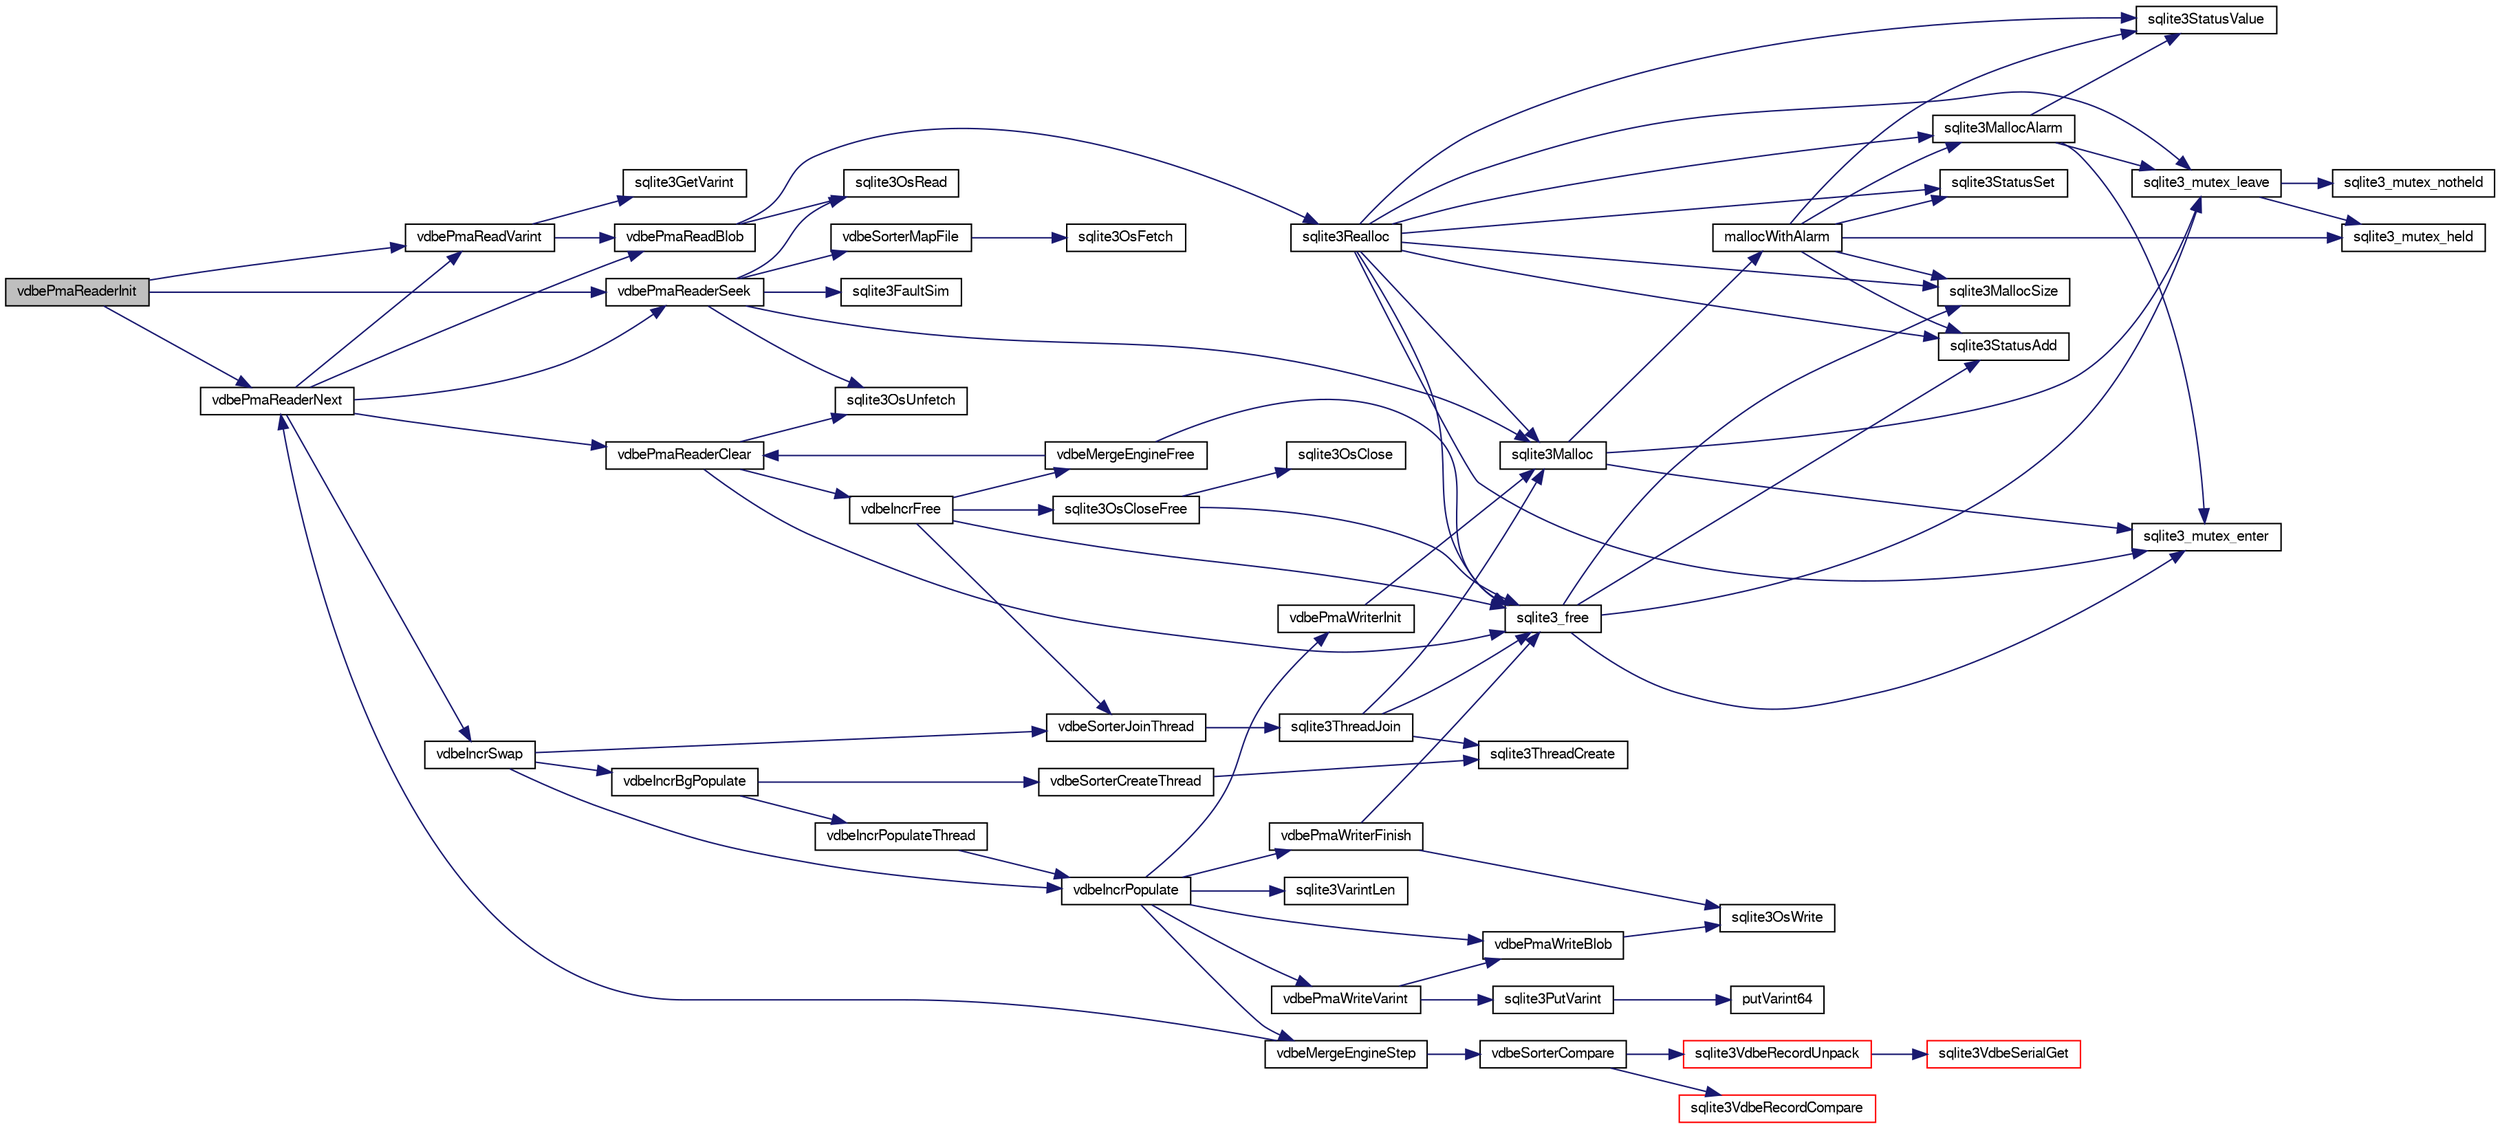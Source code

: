 digraph "vdbePmaReaderInit"
{
  edge [fontname="FreeSans",fontsize="10",labelfontname="FreeSans",labelfontsize="10"];
  node [fontname="FreeSans",fontsize="10",shape=record];
  rankdir="LR";
  Node872453 [label="vdbePmaReaderInit",height=0.2,width=0.4,color="black", fillcolor="grey75", style="filled", fontcolor="black"];
  Node872453 -> Node872454 [color="midnightblue",fontsize="10",style="solid",fontname="FreeSans"];
  Node872454 [label="vdbePmaReaderSeek",height=0.2,width=0.4,color="black", fillcolor="white", style="filled",URL="$sqlite3_8c.html#a2a5cefd3f6bc43af80ad2be35b2528d7"];
  Node872454 -> Node872455 [color="midnightblue",fontsize="10",style="solid",fontname="FreeSans"];
  Node872455 [label="sqlite3FaultSim",height=0.2,width=0.4,color="black", fillcolor="white", style="filled",URL="$sqlite3_8c.html#a609068924de458ce924b87b332d8d67b"];
  Node872454 -> Node872456 [color="midnightblue",fontsize="10",style="solid",fontname="FreeSans"];
  Node872456 [label="sqlite3OsUnfetch",height=0.2,width=0.4,color="black", fillcolor="white", style="filled",URL="$sqlite3_8c.html#abc0da72cb8b8989cf8708b572fe5fef4"];
  Node872454 -> Node872457 [color="midnightblue",fontsize="10",style="solid",fontname="FreeSans"];
  Node872457 [label="vdbeSorterMapFile",height=0.2,width=0.4,color="black", fillcolor="white", style="filled",URL="$sqlite3_8c.html#a610ddce0887ef6fbde17a840a1cb31bc"];
  Node872457 -> Node872458 [color="midnightblue",fontsize="10",style="solid",fontname="FreeSans"];
  Node872458 [label="sqlite3OsFetch",height=0.2,width=0.4,color="black", fillcolor="white", style="filled",URL="$sqlite3_8c.html#ab5b9137b375d5d8a8c216a644056cba7"];
  Node872454 -> Node872459 [color="midnightblue",fontsize="10",style="solid",fontname="FreeSans"];
  Node872459 [label="sqlite3Malloc",height=0.2,width=0.4,color="black", fillcolor="white", style="filled",URL="$sqlite3_8c.html#a361a2eaa846b1885f123abe46f5d8b2b"];
  Node872459 -> Node872460 [color="midnightblue",fontsize="10",style="solid",fontname="FreeSans"];
  Node872460 [label="sqlite3_mutex_enter",height=0.2,width=0.4,color="black", fillcolor="white", style="filled",URL="$sqlite3_8c.html#a1c12cde690bd89f104de5cbad12a6bf5"];
  Node872459 -> Node872461 [color="midnightblue",fontsize="10",style="solid",fontname="FreeSans"];
  Node872461 [label="mallocWithAlarm",height=0.2,width=0.4,color="black", fillcolor="white", style="filled",URL="$sqlite3_8c.html#ab070d5cf8e48ec8a6a43cf025d48598b"];
  Node872461 -> Node872462 [color="midnightblue",fontsize="10",style="solid",fontname="FreeSans"];
  Node872462 [label="sqlite3_mutex_held",height=0.2,width=0.4,color="black", fillcolor="white", style="filled",URL="$sqlite3_8c.html#acf77da68932b6bc163c5e68547ecc3e7"];
  Node872461 -> Node872463 [color="midnightblue",fontsize="10",style="solid",fontname="FreeSans"];
  Node872463 [label="sqlite3StatusSet",height=0.2,width=0.4,color="black", fillcolor="white", style="filled",URL="$sqlite3_8c.html#afec7586c01fcb5ea17dc9d7725a589d9"];
  Node872461 -> Node872464 [color="midnightblue",fontsize="10",style="solid",fontname="FreeSans"];
  Node872464 [label="sqlite3StatusValue",height=0.2,width=0.4,color="black", fillcolor="white", style="filled",URL="$sqlite3_8c.html#a30b8ac296c6e200c1fa57708d52c6ef6"];
  Node872461 -> Node872465 [color="midnightblue",fontsize="10",style="solid",fontname="FreeSans"];
  Node872465 [label="sqlite3MallocAlarm",height=0.2,width=0.4,color="black", fillcolor="white", style="filled",URL="$sqlite3_8c.html#ada66988e8471d1198f3219c062377508"];
  Node872465 -> Node872464 [color="midnightblue",fontsize="10",style="solid",fontname="FreeSans"];
  Node872465 -> Node872466 [color="midnightblue",fontsize="10",style="solid",fontname="FreeSans"];
  Node872466 [label="sqlite3_mutex_leave",height=0.2,width=0.4,color="black", fillcolor="white", style="filled",URL="$sqlite3_8c.html#a5838d235601dbd3c1fa993555c6bcc93"];
  Node872466 -> Node872462 [color="midnightblue",fontsize="10",style="solid",fontname="FreeSans"];
  Node872466 -> Node872467 [color="midnightblue",fontsize="10",style="solid",fontname="FreeSans"];
  Node872467 [label="sqlite3_mutex_notheld",height=0.2,width=0.4,color="black", fillcolor="white", style="filled",URL="$sqlite3_8c.html#a83967c837c1c000d3b5adcfaa688f5dc"];
  Node872465 -> Node872460 [color="midnightblue",fontsize="10",style="solid",fontname="FreeSans"];
  Node872461 -> Node872468 [color="midnightblue",fontsize="10",style="solid",fontname="FreeSans"];
  Node872468 [label="sqlite3MallocSize",height=0.2,width=0.4,color="black", fillcolor="white", style="filled",URL="$sqlite3_8c.html#acf5d2a5f35270bafb050bd2def576955"];
  Node872461 -> Node872469 [color="midnightblue",fontsize="10",style="solid",fontname="FreeSans"];
  Node872469 [label="sqlite3StatusAdd",height=0.2,width=0.4,color="black", fillcolor="white", style="filled",URL="$sqlite3_8c.html#afa029f93586aeab4cc85360905dae9cd"];
  Node872459 -> Node872466 [color="midnightblue",fontsize="10",style="solid",fontname="FreeSans"];
  Node872454 -> Node872470 [color="midnightblue",fontsize="10",style="solid",fontname="FreeSans"];
  Node872470 [label="sqlite3OsRead",height=0.2,width=0.4,color="black", fillcolor="white", style="filled",URL="$sqlite3_8c.html#a98ef6b5ed82299d2efc0b5f9e41c877d"];
  Node872453 -> Node872471 [color="midnightblue",fontsize="10",style="solid",fontname="FreeSans"];
  Node872471 [label="vdbePmaReadVarint",height=0.2,width=0.4,color="black", fillcolor="white", style="filled",URL="$sqlite3_8c.html#a230651a7f4509d1a0e6059c8cd9cca12"];
  Node872471 -> Node872472 [color="midnightblue",fontsize="10",style="solid",fontname="FreeSans"];
  Node872472 [label="sqlite3GetVarint",height=0.2,width=0.4,color="black", fillcolor="white", style="filled",URL="$sqlite3_8c.html#aaac8f2be1601dacf4195ac5d92380533"];
  Node872471 -> Node872473 [color="midnightblue",fontsize="10",style="solid",fontname="FreeSans"];
  Node872473 [label="vdbePmaReadBlob",height=0.2,width=0.4,color="black", fillcolor="white", style="filled",URL="$sqlite3_8c.html#a304cb013c04dad8db7d758f6ed5cd3f5"];
  Node872473 -> Node872470 [color="midnightblue",fontsize="10",style="solid",fontname="FreeSans"];
  Node872473 -> Node872474 [color="midnightblue",fontsize="10",style="solid",fontname="FreeSans"];
  Node872474 [label="sqlite3Realloc",height=0.2,width=0.4,color="black", fillcolor="white", style="filled",URL="$sqlite3_8c.html#ad53aefdfc088f622e23ffe838201fe22"];
  Node872474 -> Node872459 [color="midnightblue",fontsize="10",style="solid",fontname="FreeSans"];
  Node872474 -> Node872475 [color="midnightblue",fontsize="10",style="solid",fontname="FreeSans"];
  Node872475 [label="sqlite3_free",height=0.2,width=0.4,color="black", fillcolor="white", style="filled",URL="$sqlite3_8c.html#a6552349e36a8a691af5487999ab09519"];
  Node872475 -> Node872460 [color="midnightblue",fontsize="10",style="solid",fontname="FreeSans"];
  Node872475 -> Node872469 [color="midnightblue",fontsize="10",style="solid",fontname="FreeSans"];
  Node872475 -> Node872468 [color="midnightblue",fontsize="10",style="solid",fontname="FreeSans"];
  Node872475 -> Node872466 [color="midnightblue",fontsize="10",style="solid",fontname="FreeSans"];
  Node872474 -> Node872468 [color="midnightblue",fontsize="10",style="solid",fontname="FreeSans"];
  Node872474 -> Node872460 [color="midnightblue",fontsize="10",style="solid",fontname="FreeSans"];
  Node872474 -> Node872463 [color="midnightblue",fontsize="10",style="solid",fontname="FreeSans"];
  Node872474 -> Node872464 [color="midnightblue",fontsize="10",style="solid",fontname="FreeSans"];
  Node872474 -> Node872465 [color="midnightblue",fontsize="10",style="solid",fontname="FreeSans"];
  Node872474 -> Node872469 [color="midnightblue",fontsize="10",style="solid",fontname="FreeSans"];
  Node872474 -> Node872466 [color="midnightblue",fontsize="10",style="solid",fontname="FreeSans"];
  Node872453 -> Node872476 [color="midnightblue",fontsize="10",style="solid",fontname="FreeSans"];
  Node872476 [label="vdbePmaReaderNext",height=0.2,width=0.4,color="black", fillcolor="white", style="filled",URL="$sqlite3_8c.html#af63a38a01ef1374e7a717f83c2ccf648"];
  Node872476 -> Node872477 [color="midnightblue",fontsize="10",style="solid",fontname="FreeSans"];
  Node872477 [label="vdbeIncrSwap",height=0.2,width=0.4,color="black", fillcolor="white", style="filled",URL="$sqlite3_8c.html#a8f7f6718c318c3268d28964e2b983225"];
  Node872477 -> Node872478 [color="midnightblue",fontsize="10",style="solid",fontname="FreeSans"];
  Node872478 [label="vdbeSorterJoinThread",height=0.2,width=0.4,color="black", fillcolor="white", style="filled",URL="$sqlite3_8c.html#a4e60b28b8975e8e1e4fa2059c12561f0"];
  Node872478 -> Node872479 [color="midnightblue",fontsize="10",style="solid",fontname="FreeSans"];
  Node872479 [label="sqlite3ThreadJoin",height=0.2,width=0.4,color="black", fillcolor="white", style="filled",URL="$sqlite3_8c.html#a5d675a90f2ab38ee6ca70a0a6345e225"];
  Node872479 -> Node872475 [color="midnightblue",fontsize="10",style="solid",fontname="FreeSans"];
  Node872479 -> Node872480 [color="midnightblue",fontsize="10",style="solid",fontname="FreeSans"];
  Node872480 [label="sqlite3ThreadCreate",height=0.2,width=0.4,color="black", fillcolor="white", style="filled",URL="$sqlite3_8c.html#a7dcba51ea870cc37833e5b2a5a157bef"];
  Node872479 -> Node872459 [color="midnightblue",fontsize="10",style="solid",fontname="FreeSans"];
  Node872477 -> Node872481 [color="midnightblue",fontsize="10",style="solid",fontname="FreeSans"];
  Node872481 [label="vdbeIncrBgPopulate",height=0.2,width=0.4,color="black", fillcolor="white", style="filled",URL="$sqlite3_8c.html#ac7fcc18f338b99f560b8ce2ad5ced444"];
  Node872481 -> Node872482 [color="midnightblue",fontsize="10",style="solid",fontname="FreeSans"];
  Node872482 [label="vdbeSorterCreateThread",height=0.2,width=0.4,color="black", fillcolor="white", style="filled",URL="$sqlite3_8c.html#a720f35765c34e9002b126082c44271bb"];
  Node872482 -> Node872480 [color="midnightblue",fontsize="10",style="solid",fontname="FreeSans"];
  Node872481 -> Node872483 [color="midnightblue",fontsize="10",style="solid",fontname="FreeSans"];
  Node872483 [label="vdbeIncrPopulateThread",height=0.2,width=0.4,color="black", fillcolor="white", style="filled",URL="$sqlite3_8c.html#ae7c977e9bc712052464f45c67e95847b"];
  Node872483 -> Node872484 [color="midnightblue",fontsize="10",style="solid",fontname="FreeSans"];
  Node872484 [label="vdbeIncrPopulate",height=0.2,width=0.4,color="black", fillcolor="white", style="filled",URL="$sqlite3_8c.html#a157a9f79260999f8f5f336d246f7b1bd"];
  Node872484 -> Node872485 [color="midnightblue",fontsize="10",style="solid",fontname="FreeSans"];
  Node872485 [label="vdbePmaWriterInit",height=0.2,width=0.4,color="black", fillcolor="white", style="filled",URL="$sqlite3_8c.html#add2341e0ef2818676d3e8e2245c26444"];
  Node872485 -> Node872459 [color="midnightblue",fontsize="10",style="solid",fontname="FreeSans"];
  Node872484 -> Node872486 [color="midnightblue",fontsize="10",style="solid",fontname="FreeSans"];
  Node872486 [label="sqlite3VarintLen",height=0.2,width=0.4,color="black", fillcolor="white", style="filled",URL="$sqlite3_8c.html#a7ef2f973d52f5d21b856d4bed6bb1fec"];
  Node872484 -> Node872487 [color="midnightblue",fontsize="10",style="solid",fontname="FreeSans"];
  Node872487 [label="vdbePmaWriteVarint",height=0.2,width=0.4,color="black", fillcolor="white", style="filled",URL="$sqlite3_8c.html#aad57491b31c37e673a40a35d7129777b"];
  Node872487 -> Node872488 [color="midnightblue",fontsize="10",style="solid",fontname="FreeSans"];
  Node872488 [label="sqlite3PutVarint",height=0.2,width=0.4,color="black", fillcolor="white", style="filled",URL="$sqlite3_8c.html#a89360605369969b4b3d6a9067c648d14"];
  Node872488 -> Node872489 [color="midnightblue",fontsize="10",style="solid",fontname="FreeSans"];
  Node872489 [label="putVarint64",height=0.2,width=0.4,color="black", fillcolor="white", style="filled",URL="$sqlite3_8c.html#a96ae471c96f39c74e9eb9f56781634e0"];
  Node872487 -> Node872490 [color="midnightblue",fontsize="10",style="solid",fontname="FreeSans"];
  Node872490 [label="vdbePmaWriteBlob",height=0.2,width=0.4,color="black", fillcolor="white", style="filled",URL="$sqlite3_8c.html#ab86066e4f912cd54aac5cbdb550c6e73"];
  Node872490 -> Node872491 [color="midnightblue",fontsize="10",style="solid",fontname="FreeSans"];
  Node872491 [label="sqlite3OsWrite",height=0.2,width=0.4,color="black", fillcolor="white", style="filled",URL="$sqlite3_8c.html#a1eea7ec327af84c05b4dd4cc075a537f"];
  Node872484 -> Node872490 [color="midnightblue",fontsize="10",style="solid",fontname="FreeSans"];
  Node872484 -> Node872492 [color="midnightblue",fontsize="10",style="solid",fontname="FreeSans"];
  Node872492 [label="vdbeMergeEngineStep",height=0.2,width=0.4,color="black", fillcolor="white", style="filled",URL="$sqlite3_8c.html#a36af2b5bd30bb2d097a185ce7b349aed"];
  Node872492 -> Node872476 [color="midnightblue",fontsize="10",style="solid",fontname="FreeSans"];
  Node872492 -> Node872493 [color="midnightblue",fontsize="10",style="solid",fontname="FreeSans"];
  Node872493 [label="vdbeSorterCompare",height=0.2,width=0.4,color="black", fillcolor="white", style="filled",URL="$sqlite3_8c.html#a26a68c900e02f2594095fbb9847bcfcb"];
  Node872493 -> Node872494 [color="midnightblue",fontsize="10",style="solid",fontname="FreeSans"];
  Node872494 [label="sqlite3VdbeRecordUnpack",height=0.2,width=0.4,color="red", fillcolor="white", style="filled",URL="$sqlite3_8c.html#a33dc4e6ab8c683f8c42b357da66328a0"];
  Node872494 -> Node872495 [color="midnightblue",fontsize="10",style="solid",fontname="FreeSans"];
  Node872495 [label="sqlite3VdbeSerialGet",height=0.2,width=0.4,color="red", fillcolor="white", style="filled",URL="$sqlite3_8c.html#a5b5cd74212a43cf693266f0b9badc469"];
  Node872493 -> Node872767 [color="midnightblue",fontsize="10",style="solid",fontname="FreeSans"];
  Node872767 [label="sqlite3VdbeRecordCompare",height=0.2,width=0.4,color="red", fillcolor="white", style="filled",URL="$sqlite3_8c.html#a58c98706c7f8dd49c401c05bfe4932da"];
  Node872484 -> Node872770 [color="midnightblue",fontsize="10",style="solid",fontname="FreeSans"];
  Node872770 [label="vdbePmaWriterFinish",height=0.2,width=0.4,color="black", fillcolor="white", style="filled",URL="$sqlite3_8c.html#ad505e23bce1b9c21dedf010601199641"];
  Node872770 -> Node872491 [color="midnightblue",fontsize="10",style="solid",fontname="FreeSans"];
  Node872770 -> Node872475 [color="midnightblue",fontsize="10",style="solid",fontname="FreeSans"];
  Node872477 -> Node872484 [color="midnightblue",fontsize="10",style="solid",fontname="FreeSans"];
  Node872476 -> Node872454 [color="midnightblue",fontsize="10",style="solid",fontname="FreeSans"];
  Node872476 -> Node872771 [color="midnightblue",fontsize="10",style="solid",fontname="FreeSans"];
  Node872771 [label="vdbePmaReaderClear",height=0.2,width=0.4,color="black", fillcolor="white", style="filled",URL="$sqlite3_8c.html#ae4ef2e668d3028e75343e65046d42a2d"];
  Node872771 -> Node872475 [color="midnightblue",fontsize="10",style="solid",fontname="FreeSans"];
  Node872771 -> Node872456 [color="midnightblue",fontsize="10",style="solid",fontname="FreeSans"];
  Node872771 -> Node872772 [color="midnightblue",fontsize="10",style="solid",fontname="FreeSans"];
  Node872772 [label="vdbeIncrFree",height=0.2,width=0.4,color="black", fillcolor="white", style="filled",URL="$sqlite3_8c.html#a2cf58de324cfc3b315c058575986bbee"];
  Node872772 -> Node872478 [color="midnightblue",fontsize="10",style="solid",fontname="FreeSans"];
  Node872772 -> Node872773 [color="midnightblue",fontsize="10",style="solid",fontname="FreeSans"];
  Node872773 [label="sqlite3OsCloseFree",height=0.2,width=0.4,color="black", fillcolor="white", style="filled",URL="$sqlite3_8c.html#a55e2ac414d354ed16d51e9fb500e21df"];
  Node872773 -> Node872774 [color="midnightblue",fontsize="10",style="solid",fontname="FreeSans"];
  Node872774 [label="sqlite3OsClose",height=0.2,width=0.4,color="black", fillcolor="white", style="filled",URL="$sqlite3_8c.html#aa5f0aeb27273a57c0523deaf48997533"];
  Node872773 -> Node872475 [color="midnightblue",fontsize="10",style="solid",fontname="FreeSans"];
  Node872772 -> Node872775 [color="midnightblue",fontsize="10",style="solid",fontname="FreeSans"];
  Node872775 [label="vdbeMergeEngineFree",height=0.2,width=0.4,color="black", fillcolor="white", style="filled",URL="$sqlite3_8c.html#a6cb59e7106205b62881f202786177310"];
  Node872775 -> Node872771 [color="midnightblue",fontsize="10",style="solid",fontname="FreeSans"];
  Node872775 -> Node872475 [color="midnightblue",fontsize="10",style="solid",fontname="FreeSans"];
  Node872772 -> Node872475 [color="midnightblue",fontsize="10",style="solid",fontname="FreeSans"];
  Node872476 -> Node872471 [color="midnightblue",fontsize="10",style="solid",fontname="FreeSans"];
  Node872476 -> Node872473 [color="midnightblue",fontsize="10",style="solid",fontname="FreeSans"];
}
